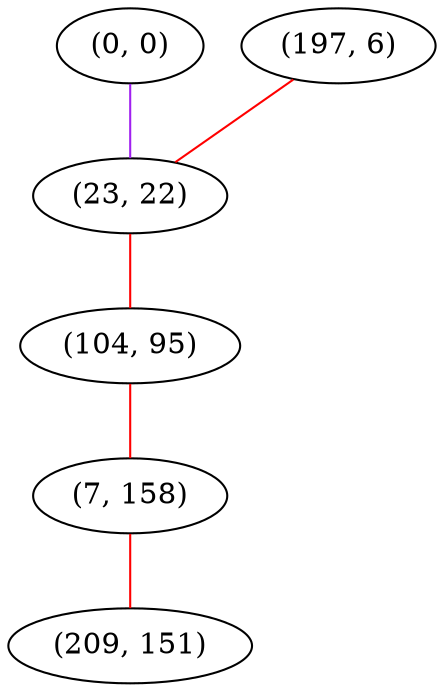 graph "" {
"(0, 0)";
"(197, 6)";
"(23, 22)";
"(104, 95)";
"(7, 158)";
"(209, 151)";
"(0, 0)" -- "(23, 22)"  [color=purple, key=0, weight=4];
"(197, 6)" -- "(23, 22)"  [color=red, key=0, weight=1];
"(23, 22)" -- "(104, 95)"  [color=red, key=0, weight=1];
"(104, 95)" -- "(7, 158)"  [color=red, key=0, weight=1];
"(7, 158)" -- "(209, 151)"  [color=red, key=0, weight=1];
}
